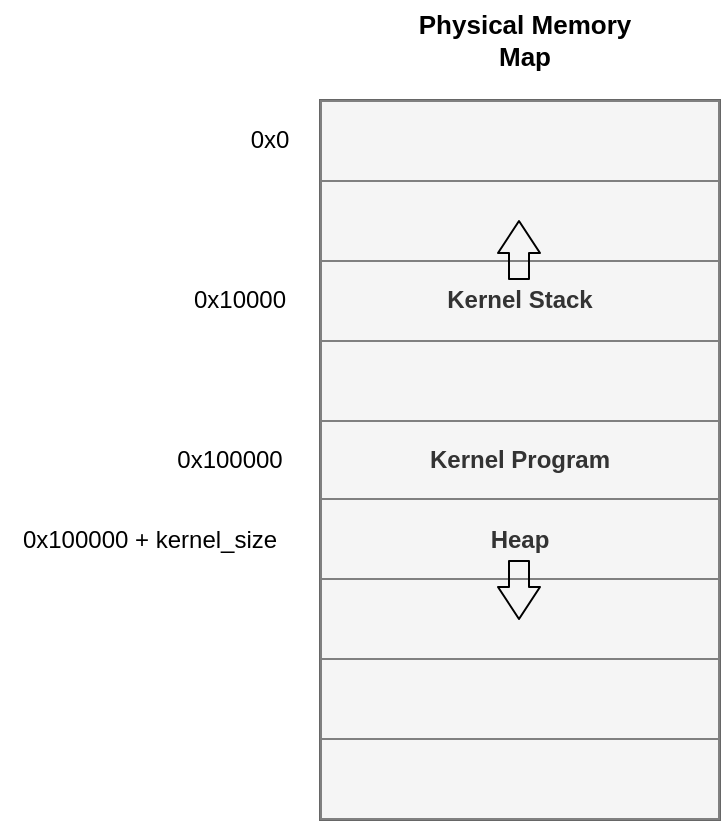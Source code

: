 <mxfile version="12.4.2" type="device" pages="1"><diagram id="x_tLOjnkL7KrdXf5H6d4" name="Page-1"><mxGraphModel dx="814" dy="492" grid="1" gridSize="10" guides="1" tooltips="1" connect="1" arrows="1" fold="1" page="1" pageScale="1" pageWidth="850" pageHeight="1100" math="0" shadow="0"><root><mxCell id="0"/><mxCell id="1" parent="0"/><mxCell id="nSpJFAubj60KVK_Z-pcK-1" value="&lt;table style=&quot;width: 100% ; height: 100% ; border-collapse: collapse&quot; width=&quot;100%&quot; cellpadding=&quot;4&quot; border=&quot;1&quot;&gt;&lt;tbody&gt;&lt;tr&gt;&lt;td align=&quot;center&quot;&gt;&lt;b&gt;&lt;br&gt;&lt;/b&gt;&lt;/td&gt;&lt;/tr&gt;&lt;tr align=&quot;center&quot;&gt;&lt;td&gt;&lt;b&gt;&lt;br&gt;&lt;/b&gt;&lt;/td&gt;&lt;/tr&gt;&lt;tr align=&quot;center&quot;&gt;&lt;td&gt;&lt;b&gt;Kernel Stack&lt;br&gt;&lt;/b&gt;&lt;/td&gt;&lt;/tr&gt;&lt;tr align=&quot;center&quot;&gt;&lt;td&gt;&lt;b&gt;&lt;br&gt;&lt;/b&gt;&lt;/td&gt;&lt;/tr&gt;&lt;tr align=&quot;center&quot;&gt;&lt;td&gt;&lt;b&gt;Kernel Program&lt;/b&gt;&lt;/td&gt;&lt;/tr&gt;&lt;tr align=&quot;center&quot;&gt;&lt;td&gt;&lt;b&gt;Heap&lt;br&gt;&lt;/b&gt;&lt;/td&gt;&lt;/tr&gt;&lt;tr align=&quot;center&quot;&gt;&lt;td&gt;&lt;b&gt;&lt;br&gt;&lt;/b&gt;&lt;/td&gt;&lt;/tr&gt;&lt;tr&gt;&lt;td&gt;&lt;b&gt;&lt;br&gt;&lt;/b&gt;&lt;/td&gt;&lt;/tr&gt;&lt;tr align=&quot;center&quot;&gt;&lt;td&gt;&lt;b&gt;&lt;br&gt;&lt;/b&gt;&lt;/td&gt;&lt;/tr&gt;&lt;/tbody&gt;&lt;/table&gt;" style="text;html=1;overflow=fill;fillColor=#f5f5f5;strokeColor=#666666;fontColor=#333333;" vertex="1" parent="1"><mxGeometry x="280" y="80" width="200" height="360" as="geometry"/></mxCell><mxCell id="nSpJFAubj60KVK_Z-pcK-3" value="0x10000" style="text;html=1;strokeColor=none;fillColor=none;align=center;verticalAlign=middle;whiteSpace=wrap;rounded=0;" vertex="1" parent="1"><mxGeometry x="210" y="170" width="60" height="20" as="geometry"/></mxCell><mxCell id="nSpJFAubj60KVK_Z-pcK-4" value="0x100000" style="text;html=1;strokeColor=none;fillColor=none;align=center;verticalAlign=middle;whiteSpace=wrap;rounded=0;" vertex="1" parent="1"><mxGeometry x="200" y="250" width="70" height="20" as="geometry"/></mxCell><mxCell id="nSpJFAubj60KVK_Z-pcK-5" value="0x0" style="text;html=1;strokeColor=none;fillColor=none;align=center;verticalAlign=middle;whiteSpace=wrap;rounded=0;" vertex="1" parent="1"><mxGeometry x="240" y="90" width="30" height="20" as="geometry"/></mxCell><mxCell id="nSpJFAubj60KVK_Z-pcK-6" value="0x100000 + kernel_size" style="text;html=1;strokeColor=none;fillColor=none;align=center;verticalAlign=middle;whiteSpace=wrap;rounded=0;" vertex="1" parent="1"><mxGeometry x="120" y="290" width="150" height="20" as="geometry"/></mxCell><mxCell id="nSpJFAubj60KVK_Z-pcK-7" value="&lt;b&gt;&lt;font style=&quot;font-size: 13px&quot;&gt;Physical Memory Map&lt;/font&gt;&lt;/b&gt;" style="text;html=1;strokeColor=none;fillColor=none;align=center;verticalAlign=middle;whiteSpace=wrap;rounded=0;" vertex="1" parent="1"><mxGeometry x="325" y="30" width="115" height="40" as="geometry"/></mxCell><mxCell id="nSpJFAubj60KVK_Z-pcK-8" value="" style="shape=flexArrow;endArrow=classic;html=1;endWidth=10;endSize=5;" edge="1" parent="1"><mxGeometry width="50" height="50" relative="1" as="geometry"><mxPoint x="379.5" y="170" as="sourcePoint"/><mxPoint x="379.5" y="140" as="targetPoint"/></mxGeometry></mxCell><mxCell id="nSpJFAubj60KVK_Z-pcK-10" value="" style="shape=flexArrow;endArrow=classic;html=1;endWidth=10;endSize=5;" edge="1" parent="1"><mxGeometry width="50" height="50" relative="1" as="geometry"><mxPoint x="379.5" y="310" as="sourcePoint"/><mxPoint x="379.5" y="340" as="targetPoint"/></mxGeometry></mxCell></root></mxGraphModel></diagram></mxfile>